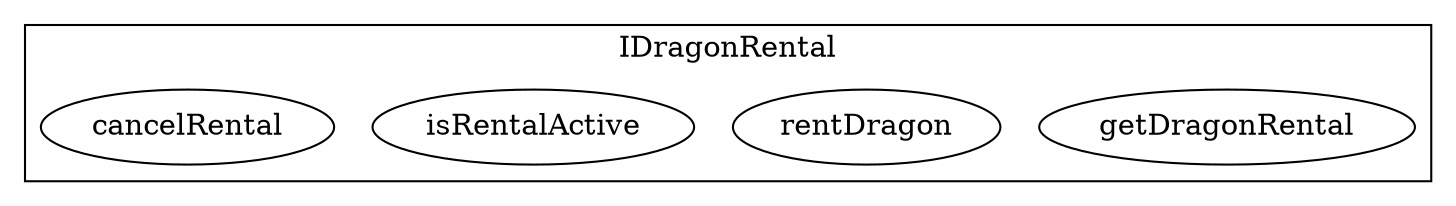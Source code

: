 strict digraph {
subgraph cluster_1044_IDragonRental {
label = "IDragonRental"
"1044_getDragonRental" [label="getDragonRental"]
"1044_rentDragon" [label="rentDragon"]
"1044_isRentalActive" [label="isRentalActive"]
"1044_cancelRental" [label="cancelRental"]
}subgraph cluster_solidity {
label = "[Solidity]"
}
}
